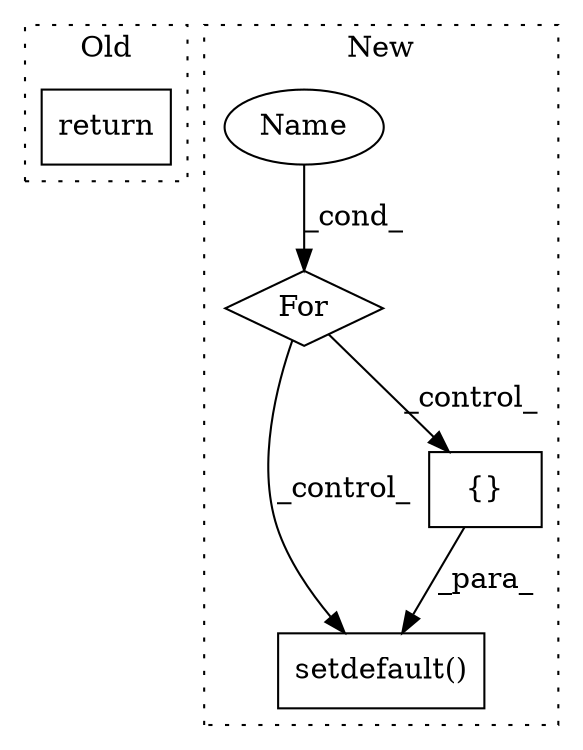 digraph G {
subgraph cluster0 {
1 [label="return" a="93" s="4273" l="7" shape="box"];
label = "Old";
style="dotted";
}
subgraph cluster1 {
2 [label="setdefault()" a="75" s="4022,4053" l="23,1" shape="box"];
3 [label="{}" a="59" s="4051,4051" l="2,1" shape="box"];
4 [label="Name" a="87" s="3607" l="5" shape="ellipse"];
5 [label="For" a="107" s="3593,3665" l="4,14" shape="diamond"];
label = "New";
style="dotted";
}
3 -> 2 [label="_para_"];
4 -> 5 [label="_cond_"];
5 -> 2 [label="_control_"];
5 -> 3 [label="_control_"];
}
